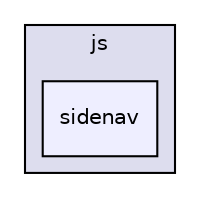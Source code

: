 digraph "libs/angular/angular-material-fileinput-master/bower_components/angular-material/modules/js/sidenav" {
  compound=true
  node [ fontsize="10", fontname="Helvetica"];
  edge [ labelfontsize="10", labelfontname="Helvetica"];
  subgraph clusterdir_d897d99c4631079a19f1e8c9bbae1589 {
    graph [ bgcolor="#ddddee", pencolor="black", label="js" fontname="Helvetica", fontsize="10", URL="dir_d897d99c4631079a19f1e8c9bbae1589.html"]
  dir_2fcf0e284387fca42819029e483e30fc [shape=box, label="sidenav", style="filled", fillcolor="#eeeeff", pencolor="black", URL="dir_2fcf0e284387fca42819029e483e30fc.html"];
  }
}
